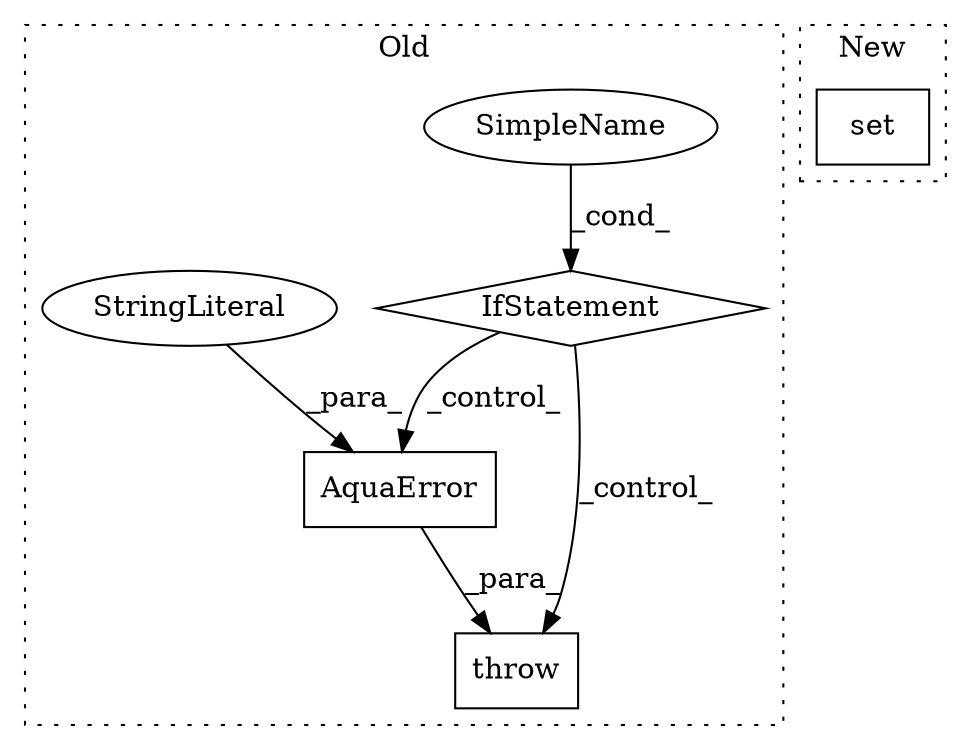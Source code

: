 digraph G {
subgraph cluster0 {
1 [label="AquaError" a="32" s="1062,1160" l="10,1" shape="box"];
3 [label="IfStatement" a="25" s="1008,1044" l="4,2" shape="diamond"];
4 [label="SimpleName" a="42" s="" l="" shape="ellipse"];
5 [label="StringLiteral" a="45" s="1072" l="88" shape="ellipse"];
6 [label="throw" a="53" s="1056" l="6" shape="box"];
label = "Old";
style="dotted";
}
subgraph cluster1 {
2 [label="set" a="32" s="1484,1503" l="4,1" shape="box"];
label = "New";
style="dotted";
}
1 -> 6 [label="_para_"];
3 -> 6 [label="_control_"];
3 -> 1 [label="_control_"];
4 -> 3 [label="_cond_"];
5 -> 1 [label="_para_"];
}